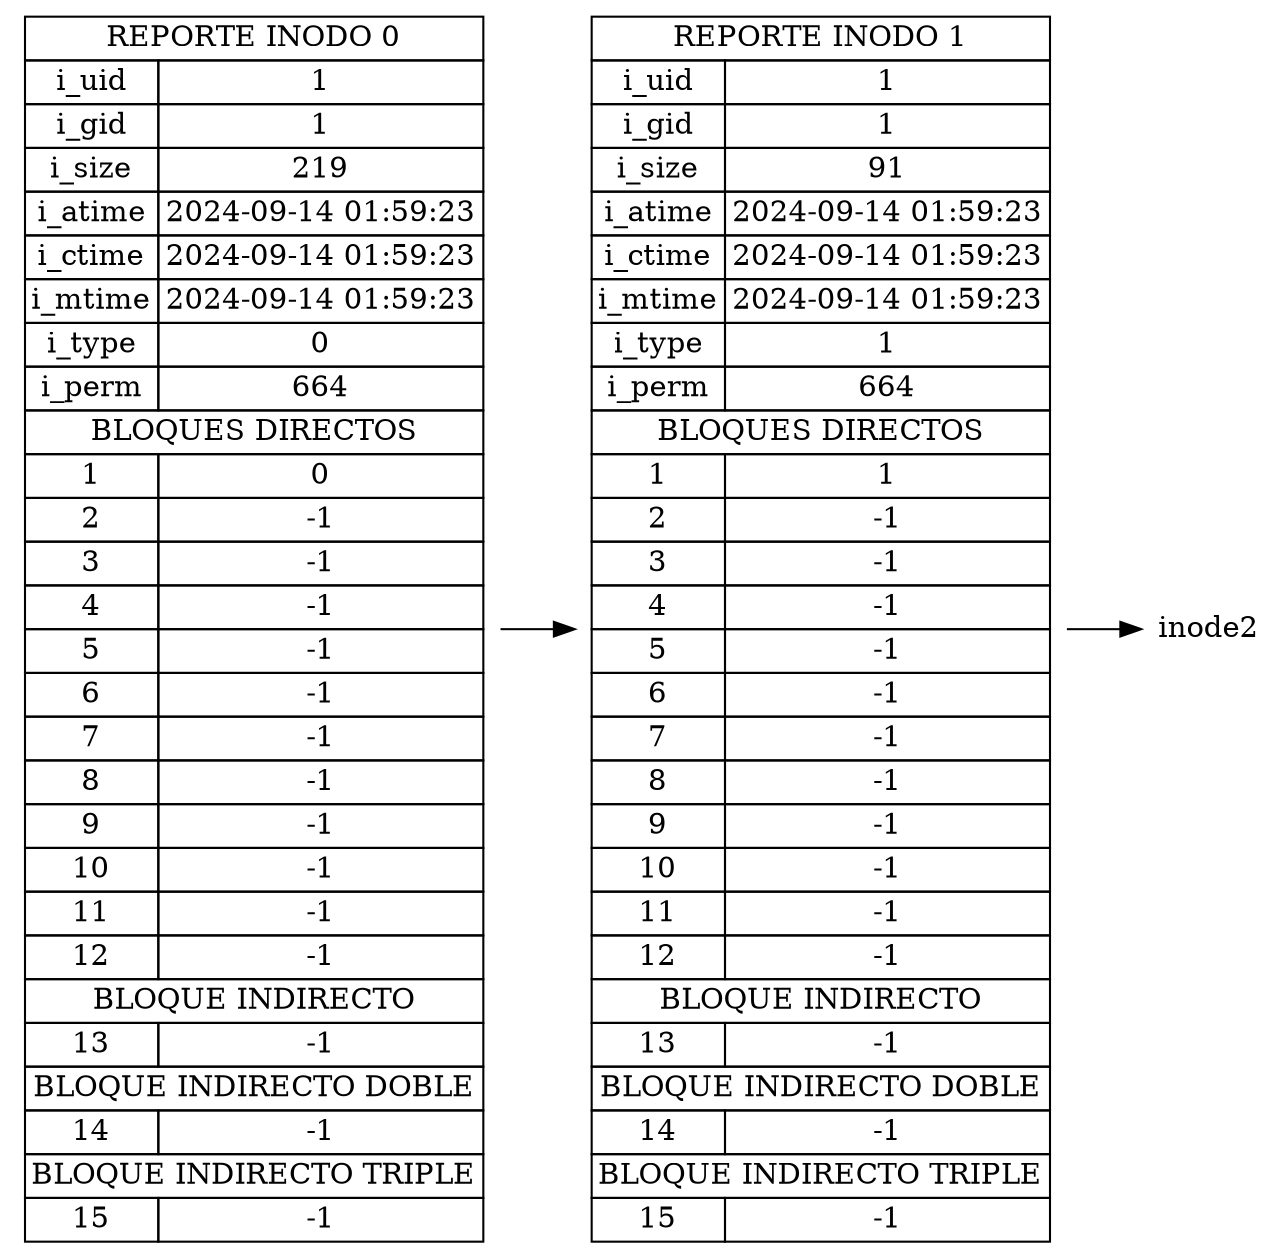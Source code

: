 digraph G {
			rankdir=LR;
			node [shape=plaintext]
	inode0 [label=<
					<table border="0" cellborder="1" cellspacing="0">
							<tr><td colspan="2"> REPORTE INODO 0 </td></tr>
							<tr><td>i_uid</td><td>1</td></tr>
							<tr><td>i_gid</td><td>1</td></tr>
							<tr><td>i_size</td><td>219</td></tr>
							<tr><td>i_atime</td><td>2024-09-14 01:59:23</td></tr>
							<tr><td>i_ctime</td><td>2024-09-14 01:59:23</td></tr>
							<tr><td>i_mtime</td><td>2024-09-14 01:59:23</td></tr>
							<tr><td>i_type</td><td>0</td></tr>
							<tr><td>i_perm</td><td>664</td></tr>
							<tr><td colspan="2">BLOQUES DIRECTOS</td></tr>
					<tr><td>1</td><td>0</td></tr><tr><td>2</td><td>-1</td></tr><tr><td>3</td><td>-1</td></tr><tr><td>4</td><td>-1</td></tr><tr><td>5</td><td>-1</td></tr><tr><td>6</td><td>-1</td></tr><tr><td>7</td><td>-1</td></tr><tr><td>8</td><td>-1</td></tr><tr><td>9</td><td>-1</td></tr><tr><td>10</td><td>-1</td></tr><tr><td>11</td><td>-1</td></tr><tr><td>12</td><td>-1</td></tr>
							<tr><td colspan="2">BLOQUE INDIRECTO</td></tr>
							<tr><td>13</td><td>-1</td></tr>
							<tr><td colspan="2">BLOQUE INDIRECTO DOBLE</td></tr>
							<tr><td>14</td><td>-1</td></tr>
							<tr><td colspan="2">BLOQUE INDIRECTO TRIPLE</td></tr>
							<tr><td>15</td><td>-1</td></tr>
					</table>>];
			inode0 -> inode1;
inode1 [label=<
					<table border="0" cellborder="1" cellspacing="0">
							<tr><td colspan="2"> REPORTE INODO 1 </td></tr>
							<tr><td>i_uid</td><td>1</td></tr>
							<tr><td>i_gid</td><td>1</td></tr>
							<tr><td>i_size</td><td>91</td></tr>
							<tr><td>i_atime</td><td>2024-09-14 01:59:23</td></tr>
							<tr><td>i_ctime</td><td>2024-09-14 01:59:23</td></tr>
							<tr><td>i_mtime</td><td>2024-09-14 01:59:23</td></tr>
							<tr><td>i_type</td><td>1</td></tr>
							<tr><td>i_perm</td><td>664</td></tr>
							<tr><td colspan="2">BLOQUES DIRECTOS</td></tr>
					<tr><td>1</td><td>1</td></tr><tr><td>2</td><td>-1</td></tr><tr><td>3</td><td>-1</td></tr><tr><td>4</td><td>-1</td></tr><tr><td>5</td><td>-1</td></tr><tr><td>6</td><td>-1</td></tr><tr><td>7</td><td>-1</td></tr><tr><td>8</td><td>-1</td></tr><tr><td>9</td><td>-1</td></tr><tr><td>10</td><td>-1</td></tr><tr><td>11</td><td>-1</td></tr><tr><td>12</td><td>-1</td></tr>
							<tr><td colspan="2">BLOQUE INDIRECTO</td></tr>
							<tr><td>13</td><td>-1</td></tr>
							<tr><td colspan="2">BLOQUE INDIRECTO DOBLE</td></tr>
							<tr><td>14</td><td>-1</td></tr>
							<tr><td colspan="2">BLOQUE INDIRECTO TRIPLE</td></tr>
							<tr><td>15</td><td>-1</td></tr>
					</table>>];
			inode1 -> inode2;
}